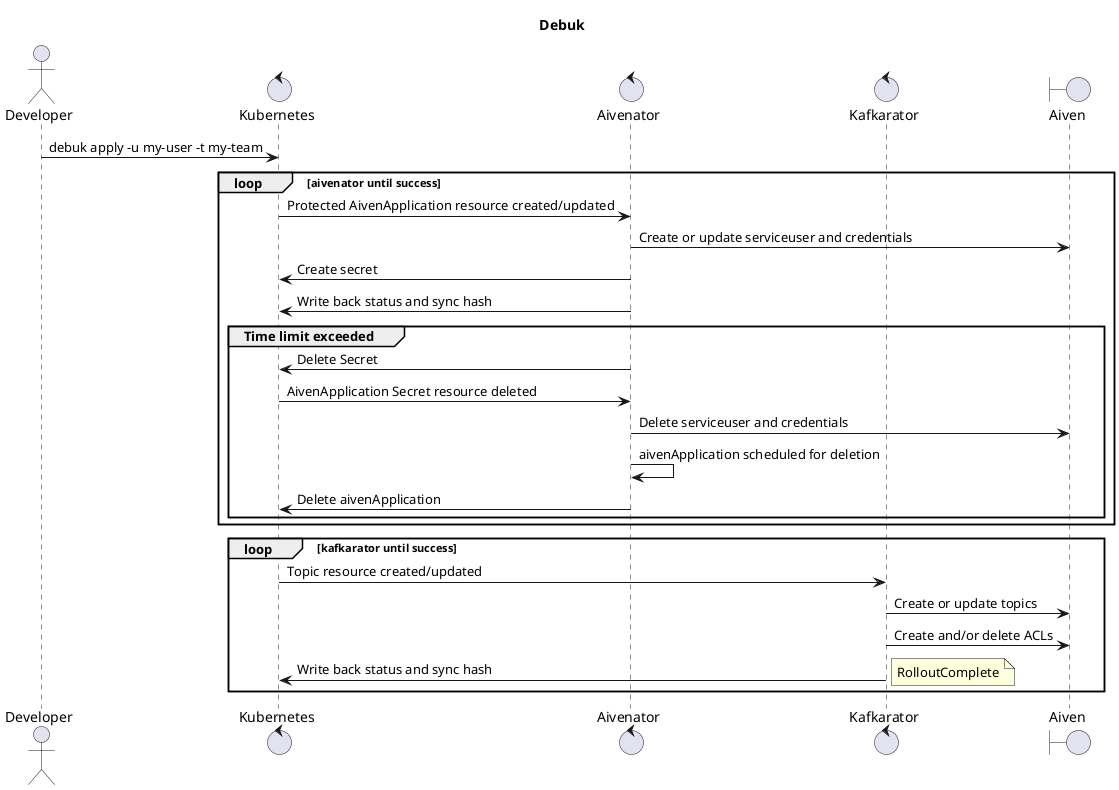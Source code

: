 @startuml
title Debuk

actor developer as "Developer"
control kubernetes as "Kubernetes"
control aivenator as "Aivenator"
control kafkarator as "Kafkarator"
boundary aiven as "Aiven"

developer -> kubernetes : debuk apply -u my-user -t my-team

loop aivenator until success
kubernetes -> aivenator : Protected AivenApplication resource created/updated
aivenator -> aiven : Create or update serviceuser and credentials
aivenator -> kubernetes : Create secret
aivenator -> kubernetes : Write back status and sync hash
group Time limit exceeded
aivenator -> kubernetes : Delete Secret
kubernetes -> aivenator : AivenApplication Secret resource deleted
aivenator -> aiven : Delete serviceuser and credentials
aivenator -> aivenator : aivenApplication scheduled for deletion
aivenator -> kubernetes : Delete aivenApplication
    end
end

loop kafkarator until success
kubernetes -> kafkarator : Topic resource created/updated
kafkarator -> aiven : Create or update topics
kafkarator -> aiven : Create and/or delete ACLs
kafkarator -> kubernetes : Write back status and sync hash
note right: RolloutComplete
end

@enduml
